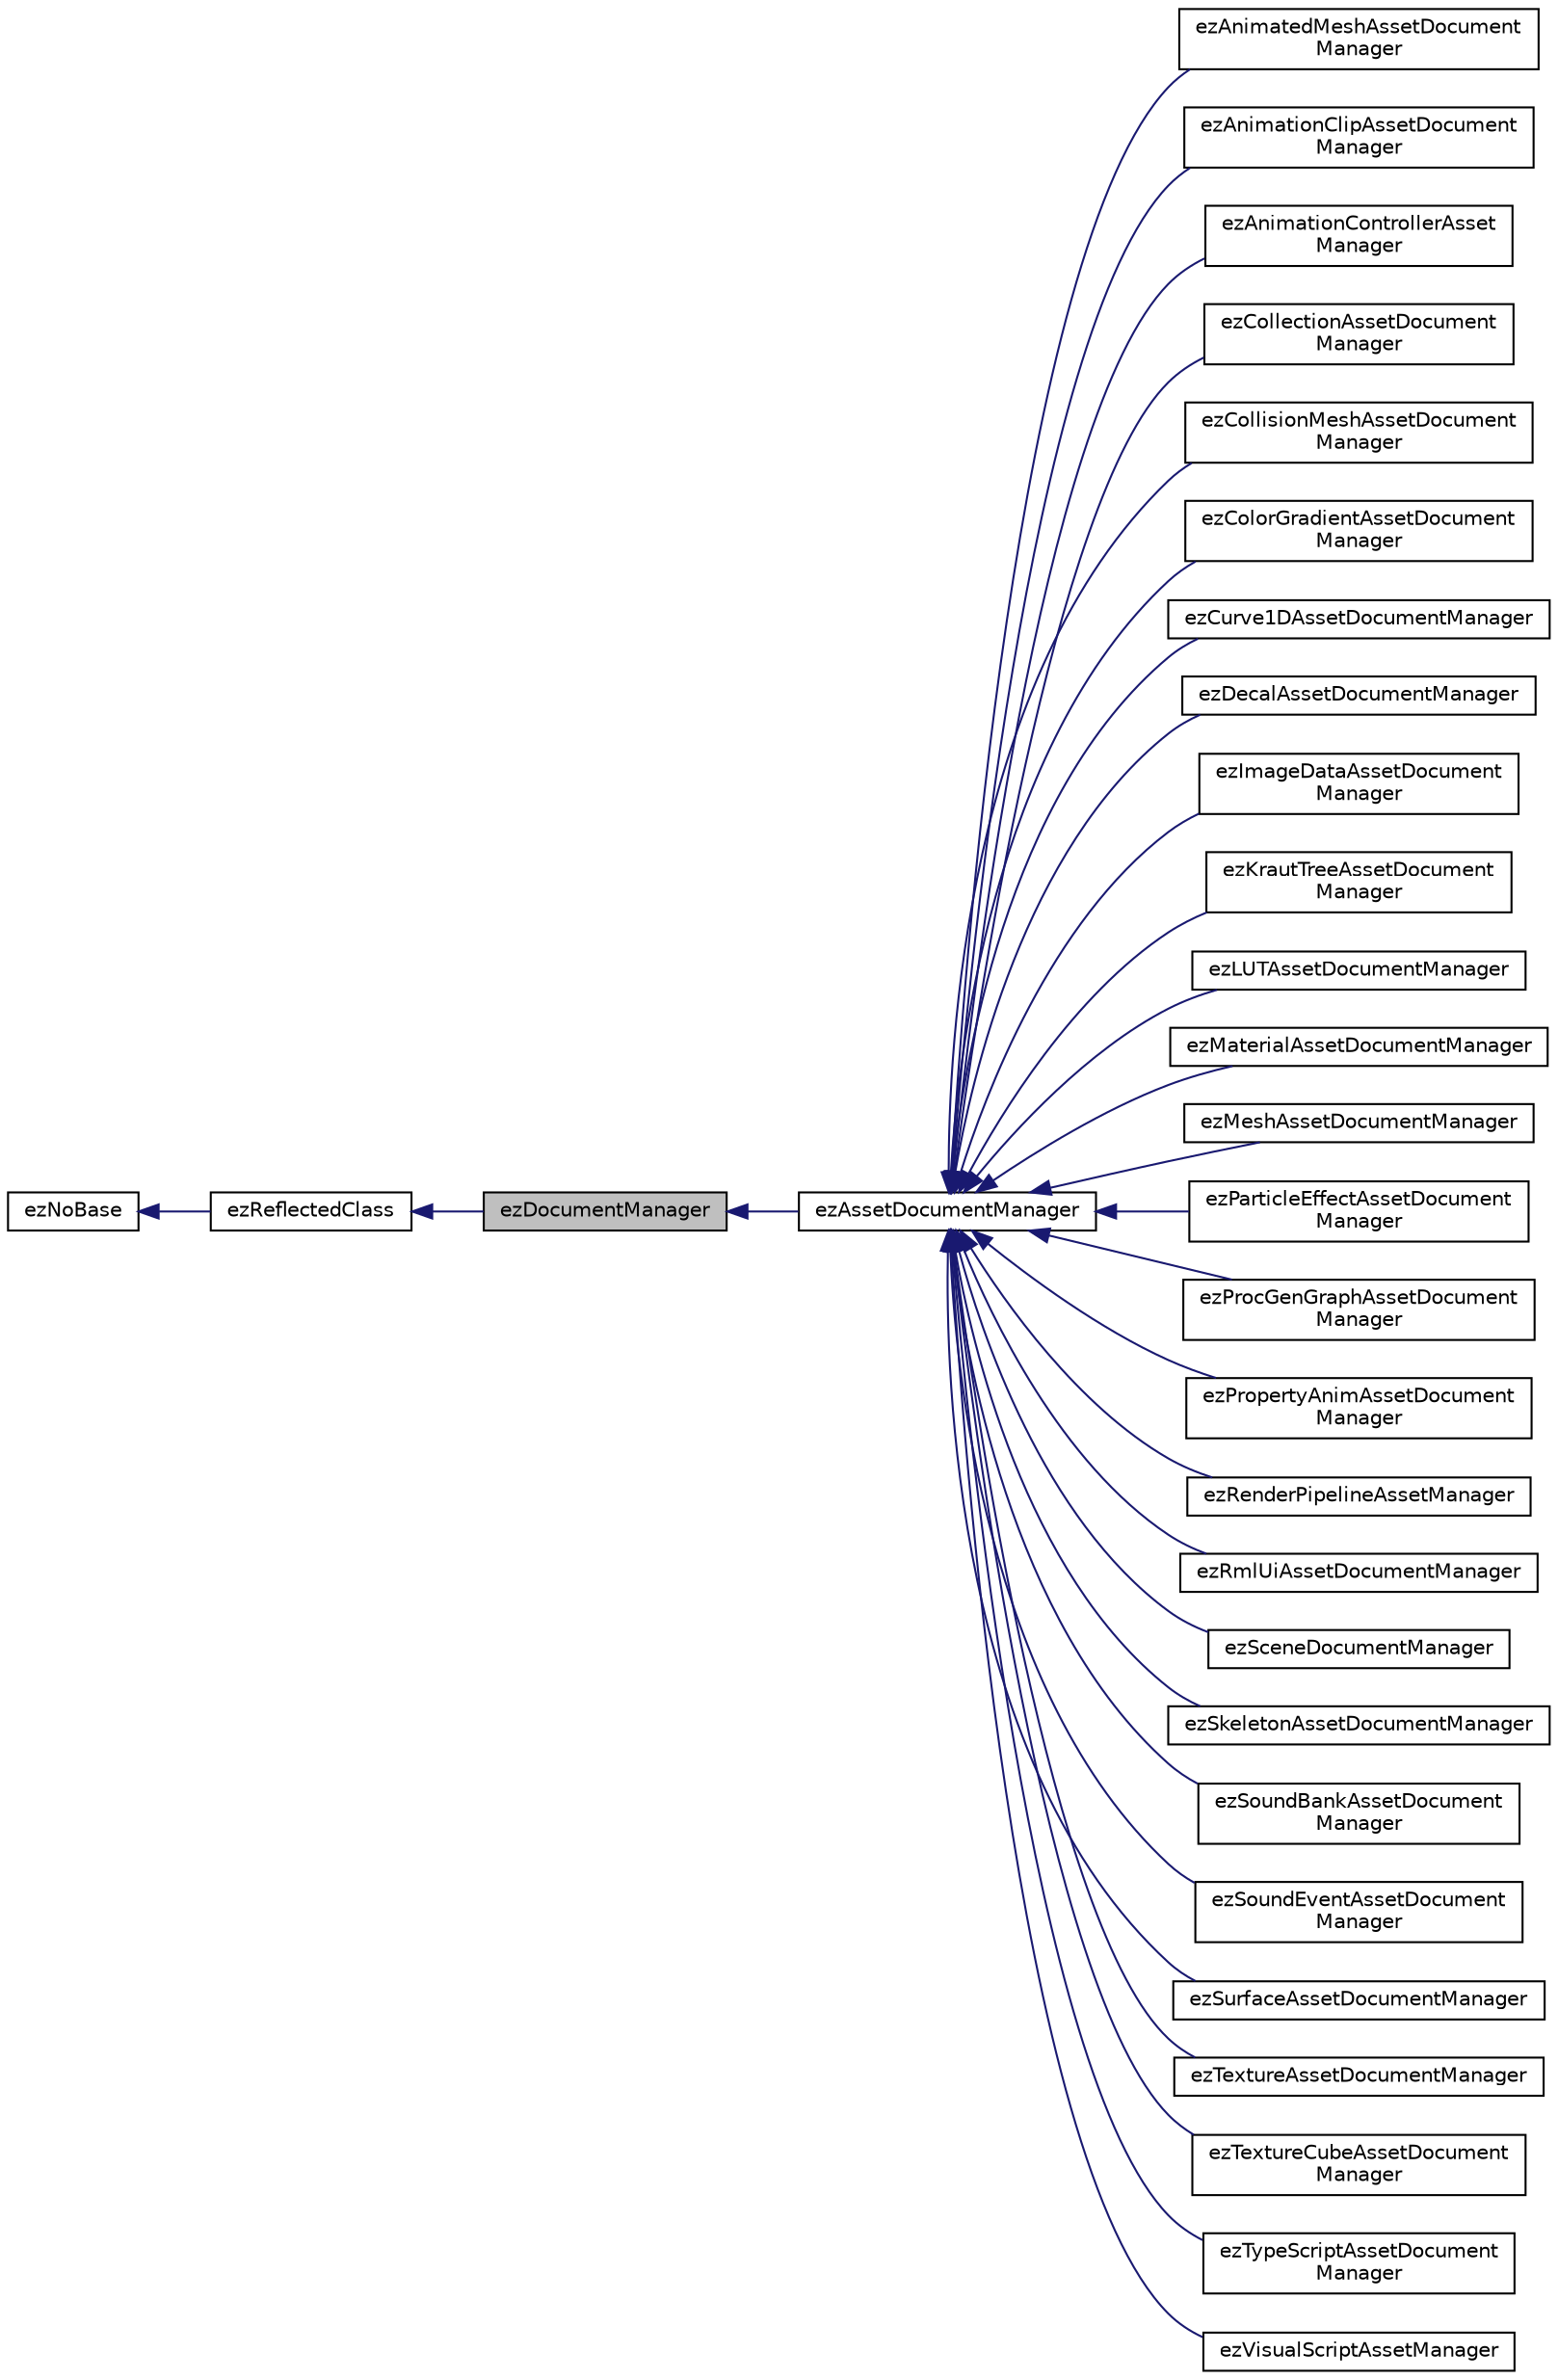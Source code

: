 digraph "ezDocumentManager"
{
 // LATEX_PDF_SIZE
  edge [fontname="Helvetica",fontsize="10",labelfontname="Helvetica",labelfontsize="10"];
  node [fontname="Helvetica",fontsize="10",shape=record];
  rankdir="LR";
  Node1 [label="ezDocumentManager",height=0.2,width=0.4,color="black", fillcolor="grey75", style="filled", fontcolor="black",tooltip=" "];
  Node2 -> Node1 [dir="back",color="midnightblue",fontsize="10",style="solid",fontname="Helvetica"];
  Node2 [label="ezReflectedClass",height=0.2,width=0.4,color="black", fillcolor="white", style="filled",URL="$db/d45/classez_reflected_class.htm",tooltip="All classes that should be dynamically reflectable, need to be derived from this base class."];
  Node3 -> Node2 [dir="back",color="midnightblue",fontsize="10",style="solid",fontname="Helvetica"];
  Node3 [label="ezNoBase",height=0.2,width=0.4,color="black", fillcolor="white", style="filled",URL="$d4/d02/classez_no_base.htm",tooltip="Dummy type to pass to templates and macros that expect a base type for a class that has no base."];
  Node1 -> Node4 [dir="back",color="midnightblue",fontsize="10",style="solid",fontname="Helvetica"];
  Node4 [label="ezAssetDocumentManager",height=0.2,width=0.4,color="black", fillcolor="white", style="filled",URL="$d2/ddb/classez_asset_document_manager.htm",tooltip=" "];
  Node4 -> Node5 [dir="back",color="midnightblue",fontsize="10",style="solid",fontname="Helvetica"];
  Node5 [label="ezAnimatedMeshAssetDocument\lManager",height=0.2,width=0.4,color="black", fillcolor="white", style="filled",URL="$df/d3e/classez_animated_mesh_asset_document_manager.htm",tooltip=" "];
  Node4 -> Node6 [dir="back",color="midnightblue",fontsize="10",style="solid",fontname="Helvetica"];
  Node6 [label="ezAnimationClipAssetDocument\lManager",height=0.2,width=0.4,color="black", fillcolor="white", style="filled",URL="$d4/da1/classez_animation_clip_asset_document_manager.htm",tooltip=" "];
  Node4 -> Node7 [dir="back",color="midnightblue",fontsize="10",style="solid",fontname="Helvetica"];
  Node7 [label="ezAnimationControllerAsset\lManager",height=0.2,width=0.4,color="black", fillcolor="white", style="filled",URL="$d7/d19/classez_animation_controller_asset_manager.htm",tooltip=" "];
  Node4 -> Node8 [dir="back",color="midnightblue",fontsize="10",style="solid",fontname="Helvetica"];
  Node8 [label="ezCollectionAssetDocument\lManager",height=0.2,width=0.4,color="black", fillcolor="white", style="filled",URL="$dc/df3/classez_collection_asset_document_manager.htm",tooltip=" "];
  Node4 -> Node9 [dir="back",color="midnightblue",fontsize="10",style="solid",fontname="Helvetica"];
  Node9 [label="ezCollisionMeshAssetDocument\lManager",height=0.2,width=0.4,color="black", fillcolor="white", style="filled",URL="$d2/d7d/classez_collision_mesh_asset_document_manager.htm",tooltip=" "];
  Node4 -> Node10 [dir="back",color="midnightblue",fontsize="10",style="solid",fontname="Helvetica"];
  Node10 [label="ezColorGradientAssetDocument\lManager",height=0.2,width=0.4,color="black", fillcolor="white", style="filled",URL="$dc/da7/classez_color_gradient_asset_document_manager.htm",tooltip=" "];
  Node4 -> Node11 [dir="back",color="midnightblue",fontsize="10",style="solid",fontname="Helvetica"];
  Node11 [label="ezCurve1DAssetDocumentManager",height=0.2,width=0.4,color="black", fillcolor="white", style="filled",URL="$d3/d28/classez_curve1_d_asset_document_manager.htm",tooltip=" "];
  Node4 -> Node12 [dir="back",color="midnightblue",fontsize="10",style="solid",fontname="Helvetica"];
  Node12 [label="ezDecalAssetDocumentManager",height=0.2,width=0.4,color="black", fillcolor="white", style="filled",URL="$d7/da5/classez_decal_asset_document_manager.htm",tooltip=" "];
  Node4 -> Node13 [dir="back",color="midnightblue",fontsize="10",style="solid",fontname="Helvetica"];
  Node13 [label="ezImageDataAssetDocument\lManager",height=0.2,width=0.4,color="black", fillcolor="white", style="filled",URL="$df/d95/classez_image_data_asset_document_manager.htm",tooltip=" "];
  Node4 -> Node14 [dir="back",color="midnightblue",fontsize="10",style="solid",fontname="Helvetica"];
  Node14 [label="ezKrautTreeAssetDocument\lManager",height=0.2,width=0.4,color="black", fillcolor="white", style="filled",URL="$da/d84/classez_kraut_tree_asset_document_manager.htm",tooltip=" "];
  Node4 -> Node15 [dir="back",color="midnightblue",fontsize="10",style="solid",fontname="Helvetica"];
  Node15 [label="ezLUTAssetDocumentManager",height=0.2,width=0.4,color="black", fillcolor="white", style="filled",URL="$da/d30/classez_l_u_t_asset_document_manager.htm",tooltip=" "];
  Node4 -> Node16 [dir="back",color="midnightblue",fontsize="10",style="solid",fontname="Helvetica"];
  Node16 [label="ezMaterialAssetDocumentManager",height=0.2,width=0.4,color="black", fillcolor="white", style="filled",URL="$d4/dbb/classez_material_asset_document_manager.htm",tooltip=" "];
  Node4 -> Node17 [dir="back",color="midnightblue",fontsize="10",style="solid",fontname="Helvetica"];
  Node17 [label="ezMeshAssetDocumentManager",height=0.2,width=0.4,color="black", fillcolor="white", style="filled",URL="$d8/d98/classez_mesh_asset_document_manager.htm",tooltip=" "];
  Node4 -> Node18 [dir="back",color="midnightblue",fontsize="10",style="solid",fontname="Helvetica"];
  Node18 [label="ezParticleEffectAssetDocument\lManager",height=0.2,width=0.4,color="black", fillcolor="white", style="filled",URL="$df/dc7/classez_particle_effect_asset_document_manager.htm",tooltip=" "];
  Node4 -> Node19 [dir="back",color="midnightblue",fontsize="10",style="solid",fontname="Helvetica"];
  Node19 [label="ezProcGenGraphAssetDocument\lManager",height=0.2,width=0.4,color="black", fillcolor="white", style="filled",URL="$df/d2e/classez_proc_gen_graph_asset_document_manager.htm",tooltip=" "];
  Node4 -> Node20 [dir="back",color="midnightblue",fontsize="10",style="solid",fontname="Helvetica"];
  Node20 [label="ezPropertyAnimAssetDocument\lManager",height=0.2,width=0.4,color="black", fillcolor="white", style="filled",URL="$d5/d02/classez_property_anim_asset_document_manager.htm",tooltip=" "];
  Node4 -> Node21 [dir="back",color="midnightblue",fontsize="10",style="solid",fontname="Helvetica"];
  Node21 [label="ezRenderPipelineAssetManager",height=0.2,width=0.4,color="black", fillcolor="white", style="filled",URL="$d1/de7/classez_render_pipeline_asset_manager.htm",tooltip=" "];
  Node4 -> Node22 [dir="back",color="midnightblue",fontsize="10",style="solid",fontname="Helvetica"];
  Node22 [label="ezRmlUiAssetDocumentManager",height=0.2,width=0.4,color="black", fillcolor="white", style="filled",URL="$df/d1b/classez_rml_ui_asset_document_manager.htm",tooltip=" "];
  Node4 -> Node23 [dir="back",color="midnightblue",fontsize="10",style="solid",fontname="Helvetica"];
  Node23 [label="ezSceneDocumentManager",height=0.2,width=0.4,color="black", fillcolor="white", style="filled",URL="$db/da1/classez_scene_document_manager.htm",tooltip=" "];
  Node4 -> Node24 [dir="back",color="midnightblue",fontsize="10",style="solid",fontname="Helvetica"];
  Node24 [label="ezSkeletonAssetDocumentManager",height=0.2,width=0.4,color="black", fillcolor="white", style="filled",URL="$d4/d79/classez_skeleton_asset_document_manager.htm",tooltip=" "];
  Node4 -> Node25 [dir="back",color="midnightblue",fontsize="10",style="solid",fontname="Helvetica"];
  Node25 [label="ezSoundBankAssetDocument\lManager",height=0.2,width=0.4,color="black", fillcolor="white", style="filled",URL="$d4/ddc/classez_sound_bank_asset_document_manager.htm",tooltip=" "];
  Node4 -> Node26 [dir="back",color="midnightblue",fontsize="10",style="solid",fontname="Helvetica"];
  Node26 [label="ezSoundEventAssetDocument\lManager",height=0.2,width=0.4,color="black", fillcolor="white", style="filled",URL="$de/d05/classez_sound_event_asset_document_manager.htm",tooltip=" "];
  Node4 -> Node27 [dir="back",color="midnightblue",fontsize="10",style="solid",fontname="Helvetica"];
  Node27 [label="ezSurfaceAssetDocumentManager",height=0.2,width=0.4,color="black", fillcolor="white", style="filled",URL="$df/d03/classez_surface_asset_document_manager.htm",tooltip=" "];
  Node4 -> Node28 [dir="back",color="midnightblue",fontsize="10",style="solid",fontname="Helvetica"];
  Node28 [label="ezTextureAssetDocumentManager",height=0.2,width=0.4,color="black", fillcolor="white", style="filled",URL="$d7/def/classez_texture_asset_document_manager.htm",tooltip=" "];
  Node4 -> Node29 [dir="back",color="midnightblue",fontsize="10",style="solid",fontname="Helvetica"];
  Node29 [label="ezTextureCubeAssetDocument\lManager",height=0.2,width=0.4,color="black", fillcolor="white", style="filled",URL="$d2/d75/classez_texture_cube_asset_document_manager.htm",tooltip=" "];
  Node4 -> Node30 [dir="back",color="midnightblue",fontsize="10",style="solid",fontname="Helvetica"];
  Node30 [label="ezTypeScriptAssetDocument\lManager",height=0.2,width=0.4,color="black", fillcolor="white", style="filled",URL="$d1/df5/classez_type_script_asset_document_manager.htm",tooltip=" "];
  Node4 -> Node31 [dir="back",color="midnightblue",fontsize="10",style="solid",fontname="Helvetica"];
  Node31 [label="ezVisualScriptAssetManager",height=0.2,width=0.4,color="black", fillcolor="white", style="filled",URL="$de/d9b/classez_visual_script_asset_manager.htm",tooltip=" "];
}
